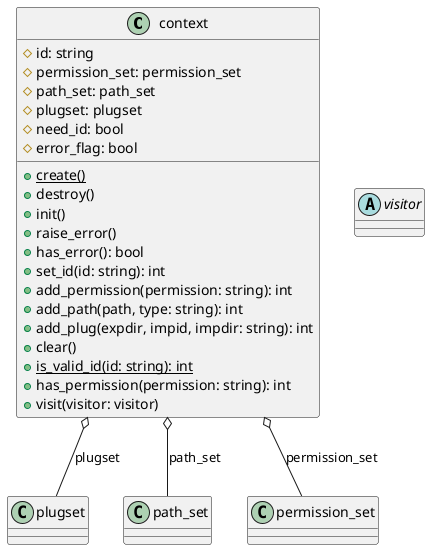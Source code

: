 @startuml

class context {
  # id: string
  # permission_set: permission_set
  # path_set: path_set
  # plugset: plugset
  # need_id: bool
  # error_flag: bool

  + {static} create()
  + destroy()
  + init()
  + raise_error()
  + has_error(): bool
  + set_id(id: string): int
  + add_permission(permission: string): int
  + add_path(path, type: string): int
  + add_plug(expdir, impid, impdir: string): int
  + clear()
  + {static} is_valid_id(id: string): int
  + has_permission(permission: string): int
  + visit(visitor: visitor)
}



class plugset
class path_set
class permission_set
abstract class visitor

context o-- plugset : plugset
context o-- path_set : path_set
context o-- permission_set : permission_set


@enduml
